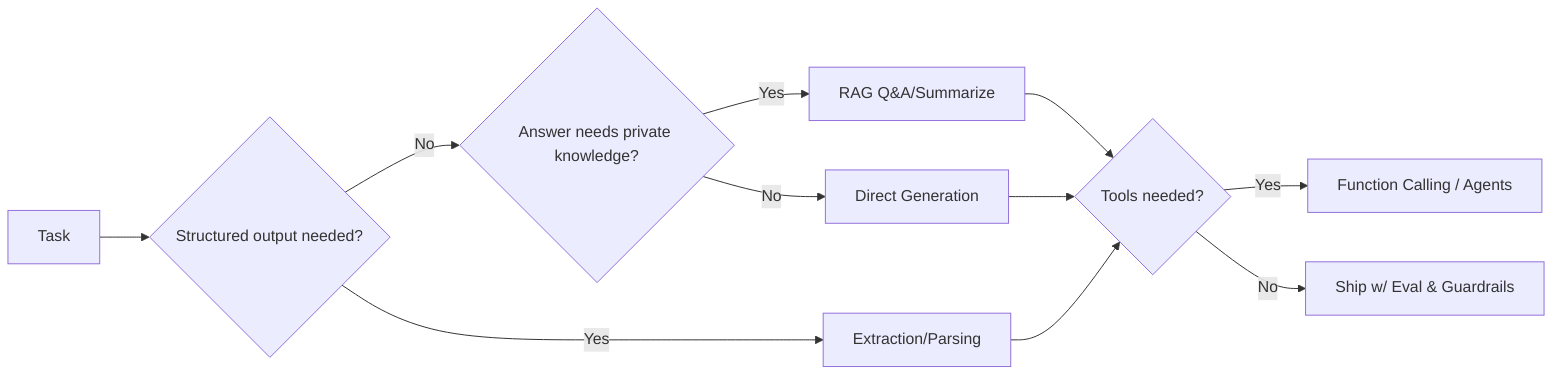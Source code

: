 flowchart LR
  A[Task] --> B{Structured output needed?}
  B -- Yes --> E[Extraction/Parsing]
  B -- No --> C{Answer needs private knowledge?}
  C -- Yes --> R[RAG Q&A/Summarize]
  C -- No --> G[Direct Generation]
  R --> T{Tools needed?}
  G --> T
  E --> T
  T -- Yes --> U[Function Calling / Agents]
  T -- No --> O[Ship w/ Eval & Guardrails]